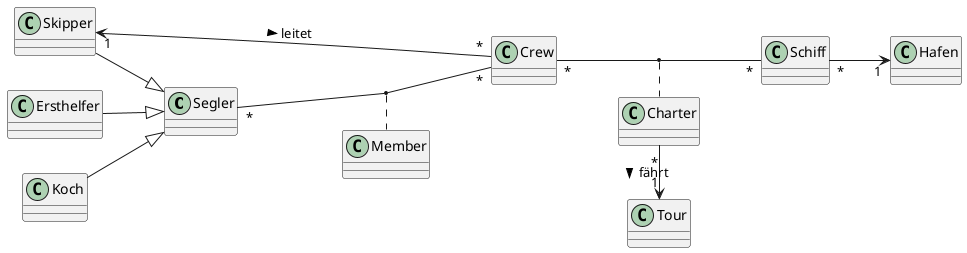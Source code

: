 @startuml
left to right direction

class Segler
class Crew

Ersthelfer --|> Segler
Koch --|> Segler
Skipper --|> Segler

Segler "*" -- "*" Crew

(Segler,Crew) .. Member
Skipper "1" <-- "*" Crew : leitet >

Crew "*" -- "*" Schiff
(Crew,Schiff) .. Charter
Charter "*" --right--> "1" Tour : fährt >

Schiff "*" --> "1" Hafen


'_Segler "1" -- "*" _Member
'_Member "*" -- "1" _Crew
'
'class _Member {
'  segler_id
'  segler_id
'}


@enduml